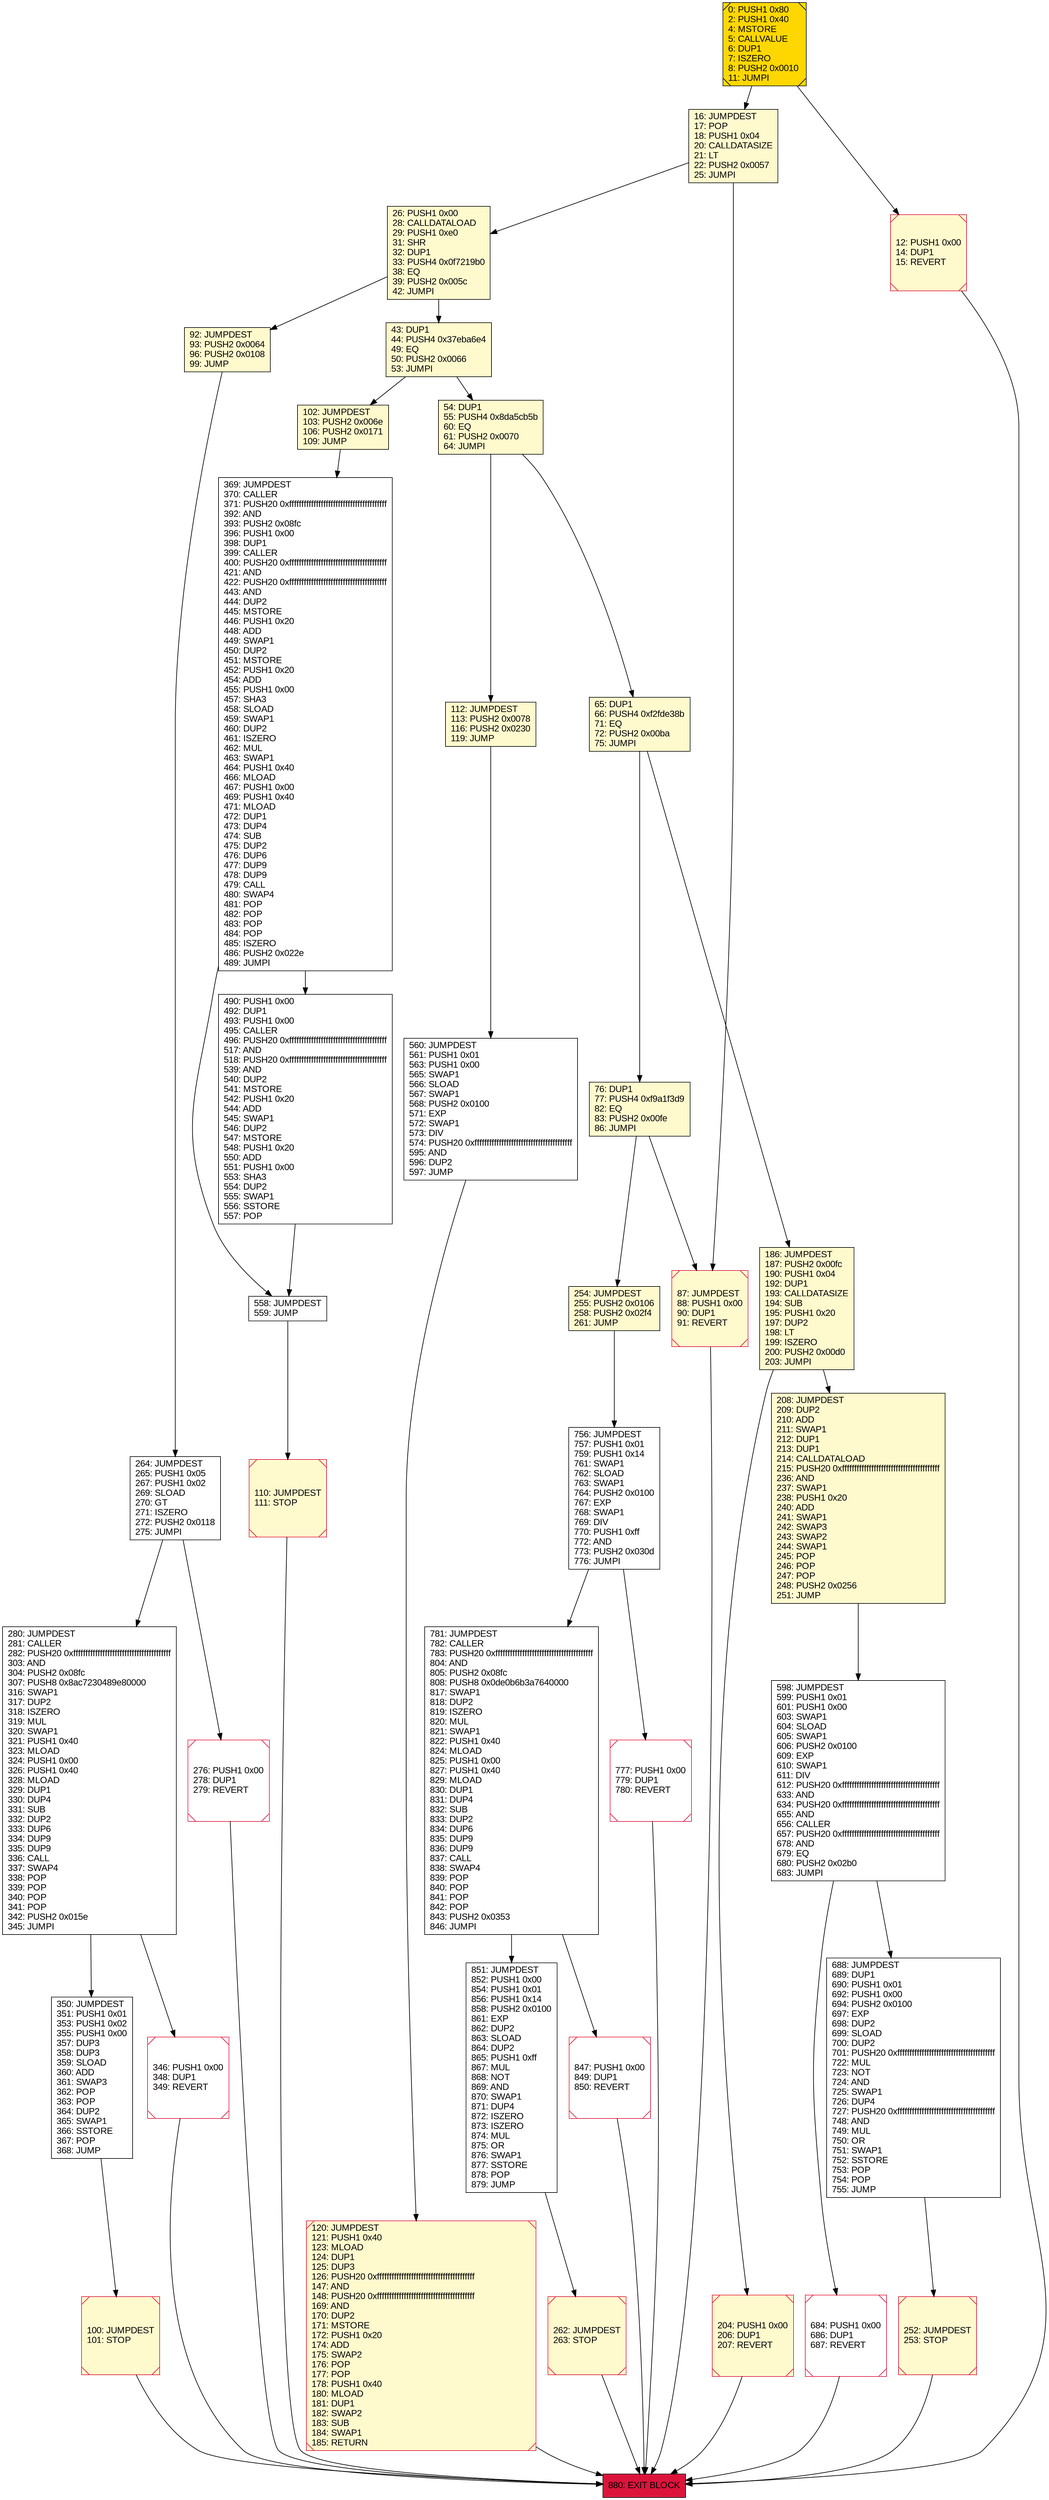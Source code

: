 digraph G {
bgcolor=transparent rankdir=UD;
node [shape=box style=filled color=black fillcolor=white fontname=arial fontcolor=black];
26 [label="26: PUSH1 0x00\l28: CALLDATALOAD\l29: PUSH1 0xe0\l31: SHR\l32: DUP1\l33: PUSH4 0x0f7219b0\l38: EQ\l39: PUSH2 0x005c\l42: JUMPI\l" fillcolor=lemonchiffon ];
851 [label="851: JUMPDEST\l852: PUSH1 0x00\l854: PUSH1 0x01\l856: PUSH1 0x14\l858: PUSH2 0x0100\l861: EXP\l862: DUP2\l863: SLOAD\l864: DUP2\l865: PUSH1 0xff\l867: MUL\l868: NOT\l869: AND\l870: SWAP1\l871: DUP4\l872: ISZERO\l873: ISZERO\l874: MUL\l875: OR\l876: SWAP1\l877: SSTORE\l878: POP\l879: JUMP\l" ];
112 [label="112: JUMPDEST\l113: PUSH2 0x0078\l116: PUSH2 0x0230\l119: JUMP\l" fillcolor=lemonchiffon ];
254 [label="254: JUMPDEST\l255: PUSH2 0x0106\l258: PUSH2 0x02f4\l261: JUMP\l" fillcolor=lemonchiffon ];
264 [label="264: JUMPDEST\l265: PUSH1 0x05\l267: PUSH1 0x02\l269: SLOAD\l270: GT\l271: ISZERO\l272: PUSH2 0x0118\l275: JUMPI\l" ];
102 [label="102: JUMPDEST\l103: PUSH2 0x006e\l106: PUSH2 0x0171\l109: JUMP\l" fillcolor=lemonchiffon ];
54 [label="54: DUP1\l55: PUSH4 0x8da5cb5b\l60: EQ\l61: PUSH2 0x0070\l64: JUMPI\l" fillcolor=lemonchiffon ];
684 [label="684: PUSH1 0x00\l686: DUP1\l687: REVERT\l" shape=Msquare color=crimson ];
350 [label="350: JUMPDEST\l351: PUSH1 0x01\l353: PUSH1 0x02\l355: PUSH1 0x00\l357: DUP3\l358: DUP3\l359: SLOAD\l360: ADD\l361: SWAP3\l362: POP\l363: POP\l364: DUP2\l365: SWAP1\l366: SSTORE\l367: POP\l368: JUMP\l" ];
87 [label="87: JUMPDEST\l88: PUSH1 0x00\l90: DUP1\l91: REVERT\l" fillcolor=lemonchiffon shape=Msquare color=crimson ];
92 [label="92: JUMPDEST\l93: PUSH2 0x0064\l96: PUSH2 0x0108\l99: JUMP\l" fillcolor=lemonchiffon ];
262 [label="262: JUMPDEST\l263: STOP\l" fillcolor=lemonchiffon shape=Msquare color=crimson ];
76 [label="76: DUP1\l77: PUSH4 0xf9a1f3d9\l82: EQ\l83: PUSH2 0x00fe\l86: JUMPI\l" fillcolor=lemonchiffon ];
781 [label="781: JUMPDEST\l782: CALLER\l783: PUSH20 0xffffffffffffffffffffffffffffffffffffffff\l804: AND\l805: PUSH2 0x08fc\l808: PUSH8 0x0de0b6b3a7640000\l817: SWAP1\l818: DUP2\l819: ISZERO\l820: MUL\l821: SWAP1\l822: PUSH1 0x40\l824: MLOAD\l825: PUSH1 0x00\l827: PUSH1 0x40\l829: MLOAD\l830: DUP1\l831: DUP4\l832: SUB\l833: DUP2\l834: DUP6\l835: DUP9\l836: DUP9\l837: CALL\l838: SWAP4\l839: POP\l840: POP\l841: POP\l842: POP\l843: PUSH2 0x0353\l846: JUMPI\l" ];
0 [label="0: PUSH1 0x80\l2: PUSH1 0x40\l4: MSTORE\l5: CALLVALUE\l6: DUP1\l7: ISZERO\l8: PUSH2 0x0010\l11: JUMPI\l" fillcolor=lemonchiffon shape=Msquare fillcolor=gold ];
558 [label="558: JUMPDEST\l559: JUMP\l" ];
756 [label="756: JUMPDEST\l757: PUSH1 0x01\l759: PUSH1 0x14\l761: SWAP1\l762: SLOAD\l763: SWAP1\l764: PUSH2 0x0100\l767: EXP\l768: SWAP1\l769: DIV\l770: PUSH1 0xff\l772: AND\l773: PUSH2 0x030d\l776: JUMPI\l" ];
186 [label="186: JUMPDEST\l187: PUSH2 0x00fc\l190: PUSH1 0x04\l192: DUP1\l193: CALLDATASIZE\l194: SUB\l195: PUSH1 0x20\l197: DUP2\l198: LT\l199: ISZERO\l200: PUSH2 0x00d0\l203: JUMPI\l" fillcolor=lemonchiffon ];
16 [label="16: JUMPDEST\l17: POP\l18: PUSH1 0x04\l20: CALLDATASIZE\l21: LT\l22: PUSH2 0x0057\l25: JUMPI\l" fillcolor=lemonchiffon ];
252 [label="252: JUMPDEST\l253: STOP\l" fillcolor=lemonchiffon shape=Msquare color=crimson ];
777 [label="777: PUSH1 0x00\l779: DUP1\l780: REVERT\l" shape=Msquare color=crimson ];
369 [label="369: JUMPDEST\l370: CALLER\l371: PUSH20 0xffffffffffffffffffffffffffffffffffffffff\l392: AND\l393: PUSH2 0x08fc\l396: PUSH1 0x00\l398: DUP1\l399: CALLER\l400: PUSH20 0xffffffffffffffffffffffffffffffffffffffff\l421: AND\l422: PUSH20 0xffffffffffffffffffffffffffffffffffffffff\l443: AND\l444: DUP2\l445: MSTORE\l446: PUSH1 0x20\l448: ADD\l449: SWAP1\l450: DUP2\l451: MSTORE\l452: PUSH1 0x20\l454: ADD\l455: PUSH1 0x00\l457: SHA3\l458: SLOAD\l459: SWAP1\l460: DUP2\l461: ISZERO\l462: MUL\l463: SWAP1\l464: PUSH1 0x40\l466: MLOAD\l467: PUSH1 0x00\l469: PUSH1 0x40\l471: MLOAD\l472: DUP1\l473: DUP4\l474: SUB\l475: DUP2\l476: DUP6\l477: DUP9\l478: DUP9\l479: CALL\l480: SWAP4\l481: POP\l482: POP\l483: POP\l484: POP\l485: ISZERO\l486: PUSH2 0x022e\l489: JUMPI\l" ];
120 [label="120: JUMPDEST\l121: PUSH1 0x40\l123: MLOAD\l124: DUP1\l125: DUP3\l126: PUSH20 0xffffffffffffffffffffffffffffffffffffffff\l147: AND\l148: PUSH20 0xffffffffffffffffffffffffffffffffffffffff\l169: AND\l170: DUP2\l171: MSTORE\l172: PUSH1 0x20\l174: ADD\l175: SWAP2\l176: POP\l177: POP\l178: PUSH1 0x40\l180: MLOAD\l181: DUP1\l182: SWAP2\l183: SUB\l184: SWAP1\l185: RETURN\l" fillcolor=lemonchiffon shape=Msquare color=crimson ];
560 [label="560: JUMPDEST\l561: PUSH1 0x01\l563: PUSH1 0x00\l565: SWAP1\l566: SLOAD\l567: SWAP1\l568: PUSH2 0x0100\l571: EXP\l572: SWAP1\l573: DIV\l574: PUSH20 0xffffffffffffffffffffffffffffffffffffffff\l595: AND\l596: DUP2\l597: JUMP\l" ];
12 [label="12: PUSH1 0x00\l14: DUP1\l15: REVERT\l" fillcolor=lemonchiffon shape=Msquare color=crimson ];
204 [label="204: PUSH1 0x00\l206: DUP1\l207: REVERT\l" fillcolor=lemonchiffon shape=Msquare color=crimson ];
847 [label="847: PUSH1 0x00\l849: DUP1\l850: REVERT\l" shape=Msquare color=crimson ];
490 [label="490: PUSH1 0x00\l492: DUP1\l493: PUSH1 0x00\l495: CALLER\l496: PUSH20 0xffffffffffffffffffffffffffffffffffffffff\l517: AND\l518: PUSH20 0xffffffffffffffffffffffffffffffffffffffff\l539: AND\l540: DUP2\l541: MSTORE\l542: PUSH1 0x20\l544: ADD\l545: SWAP1\l546: DUP2\l547: MSTORE\l548: PUSH1 0x20\l550: ADD\l551: PUSH1 0x00\l553: SHA3\l554: DUP2\l555: SWAP1\l556: SSTORE\l557: POP\l" ];
880 [label="880: EXIT BLOCK\l" fillcolor=crimson ];
43 [label="43: DUP1\l44: PUSH4 0x37eba6e4\l49: EQ\l50: PUSH2 0x0066\l53: JUMPI\l" fillcolor=lemonchiffon ];
100 [label="100: JUMPDEST\l101: STOP\l" fillcolor=lemonchiffon shape=Msquare color=crimson ];
280 [label="280: JUMPDEST\l281: CALLER\l282: PUSH20 0xffffffffffffffffffffffffffffffffffffffff\l303: AND\l304: PUSH2 0x08fc\l307: PUSH8 0x8ac7230489e80000\l316: SWAP1\l317: DUP2\l318: ISZERO\l319: MUL\l320: SWAP1\l321: PUSH1 0x40\l323: MLOAD\l324: PUSH1 0x00\l326: PUSH1 0x40\l328: MLOAD\l329: DUP1\l330: DUP4\l331: SUB\l332: DUP2\l333: DUP6\l334: DUP9\l335: DUP9\l336: CALL\l337: SWAP4\l338: POP\l339: POP\l340: POP\l341: POP\l342: PUSH2 0x015e\l345: JUMPI\l" ];
276 [label="276: PUSH1 0x00\l278: DUP1\l279: REVERT\l" shape=Msquare color=crimson ];
688 [label="688: JUMPDEST\l689: DUP1\l690: PUSH1 0x01\l692: PUSH1 0x00\l694: PUSH2 0x0100\l697: EXP\l698: DUP2\l699: SLOAD\l700: DUP2\l701: PUSH20 0xffffffffffffffffffffffffffffffffffffffff\l722: MUL\l723: NOT\l724: AND\l725: SWAP1\l726: DUP4\l727: PUSH20 0xffffffffffffffffffffffffffffffffffffffff\l748: AND\l749: MUL\l750: OR\l751: SWAP1\l752: SSTORE\l753: POP\l754: POP\l755: JUMP\l" ];
208 [label="208: JUMPDEST\l209: DUP2\l210: ADD\l211: SWAP1\l212: DUP1\l213: DUP1\l214: CALLDATALOAD\l215: PUSH20 0xffffffffffffffffffffffffffffffffffffffff\l236: AND\l237: SWAP1\l238: PUSH1 0x20\l240: ADD\l241: SWAP1\l242: SWAP3\l243: SWAP2\l244: SWAP1\l245: POP\l246: POP\l247: POP\l248: PUSH2 0x0256\l251: JUMP\l" fillcolor=lemonchiffon ];
110 [label="110: JUMPDEST\l111: STOP\l" fillcolor=lemonchiffon shape=Msquare color=crimson ];
346 [label="346: PUSH1 0x00\l348: DUP1\l349: REVERT\l" shape=Msquare color=crimson ];
598 [label="598: JUMPDEST\l599: PUSH1 0x01\l601: PUSH1 0x00\l603: SWAP1\l604: SLOAD\l605: SWAP1\l606: PUSH2 0x0100\l609: EXP\l610: SWAP1\l611: DIV\l612: PUSH20 0xffffffffffffffffffffffffffffffffffffffff\l633: AND\l634: PUSH20 0xffffffffffffffffffffffffffffffffffffffff\l655: AND\l656: CALLER\l657: PUSH20 0xffffffffffffffffffffffffffffffffffffffff\l678: AND\l679: EQ\l680: PUSH2 0x02b0\l683: JUMPI\l" ];
65 [label="65: DUP1\l66: PUSH4 0xf2fde38b\l71: EQ\l72: PUSH2 0x00ba\l75: JUMPI\l" fillcolor=lemonchiffon ];
100 -> 880;
76 -> 87;
369 -> 490;
560 -> 120;
186 -> 204;
110 -> 880;
208 -> 598;
280 -> 346;
346 -> 880;
851 -> 262;
186 -> 208;
252 -> 880;
204 -> 880;
847 -> 880;
254 -> 756;
102 -> 369;
280 -> 350;
350 -> 100;
87 -> 880;
16 -> 26;
26 -> 43;
756 -> 777;
0 -> 12;
54 -> 65;
264 -> 280;
781 -> 847;
16 -> 87;
43 -> 102;
276 -> 880;
598 -> 688;
756 -> 781;
54 -> 112;
26 -> 92;
781 -> 851;
76 -> 254;
777 -> 880;
92 -> 264;
65 -> 186;
120 -> 880;
12 -> 880;
688 -> 252;
262 -> 880;
558 -> 110;
112 -> 560;
65 -> 76;
598 -> 684;
0 -> 16;
369 -> 558;
490 -> 558;
43 -> 54;
264 -> 276;
684 -> 880;
}